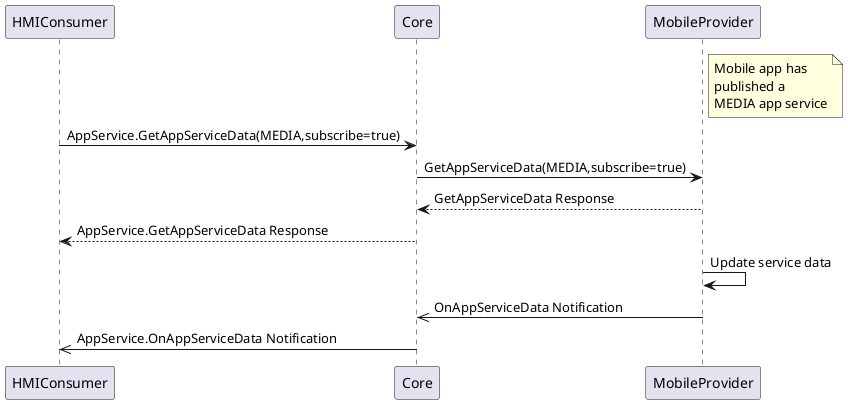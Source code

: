 @startuml OnAppServiceData_HMI_ASC
participant HMIConsumer
participant Core
participant MobileProvider

note right of MobileProvider: Mobile app has\npublished a\nMEDIA app service

HMIConsumer -> Core: AppService.GetAppServiceData(MEDIA,subscribe=true)
Core -> MobileProvider: GetAppServiceData(MEDIA,subscribe=true)
MobileProvider --> Core: GetAppServiceData Response
Core --> HMIConsumer: AppService.GetAppServiceData Response
MobileProvider -> MobileProvider: Update service data
MobileProvider ->> Core: OnAppServiceData Notification
Core ->> HMIConsumer: AppService.OnAppServiceData Notification

@enduml
